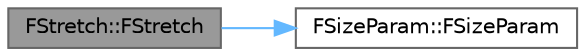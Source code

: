 digraph "FStretch::FStretch"
{
 // INTERACTIVE_SVG=YES
 // LATEX_PDF_SIZE
  bgcolor="transparent";
  edge [fontname=Helvetica,fontsize=10,labelfontname=Helvetica,labelfontsize=10];
  node [fontname=Helvetica,fontsize=10,shape=box,height=0.2,width=0.4];
  rankdir="LR";
  Node1 [id="Node000001",label="FStretch::FStretch",height=0.2,width=0.4,color="gray40", fillcolor="grey60", style="filled", fontcolor="black",tooltip=" "];
  Node1 -> Node2 [id="edge1_Node000001_Node000002",color="steelblue1",style="solid",tooltip=" "];
  Node2 [id="Node000002",label="FSizeParam::FSizeParam",height=0.2,width=0.4,color="grey40", fillcolor="white", style="filled",URL="$d6/d22/structFSizeParam.html#aacb699867a1266a82f9703d3537f0477",tooltip="Hidden constructor."];
}
